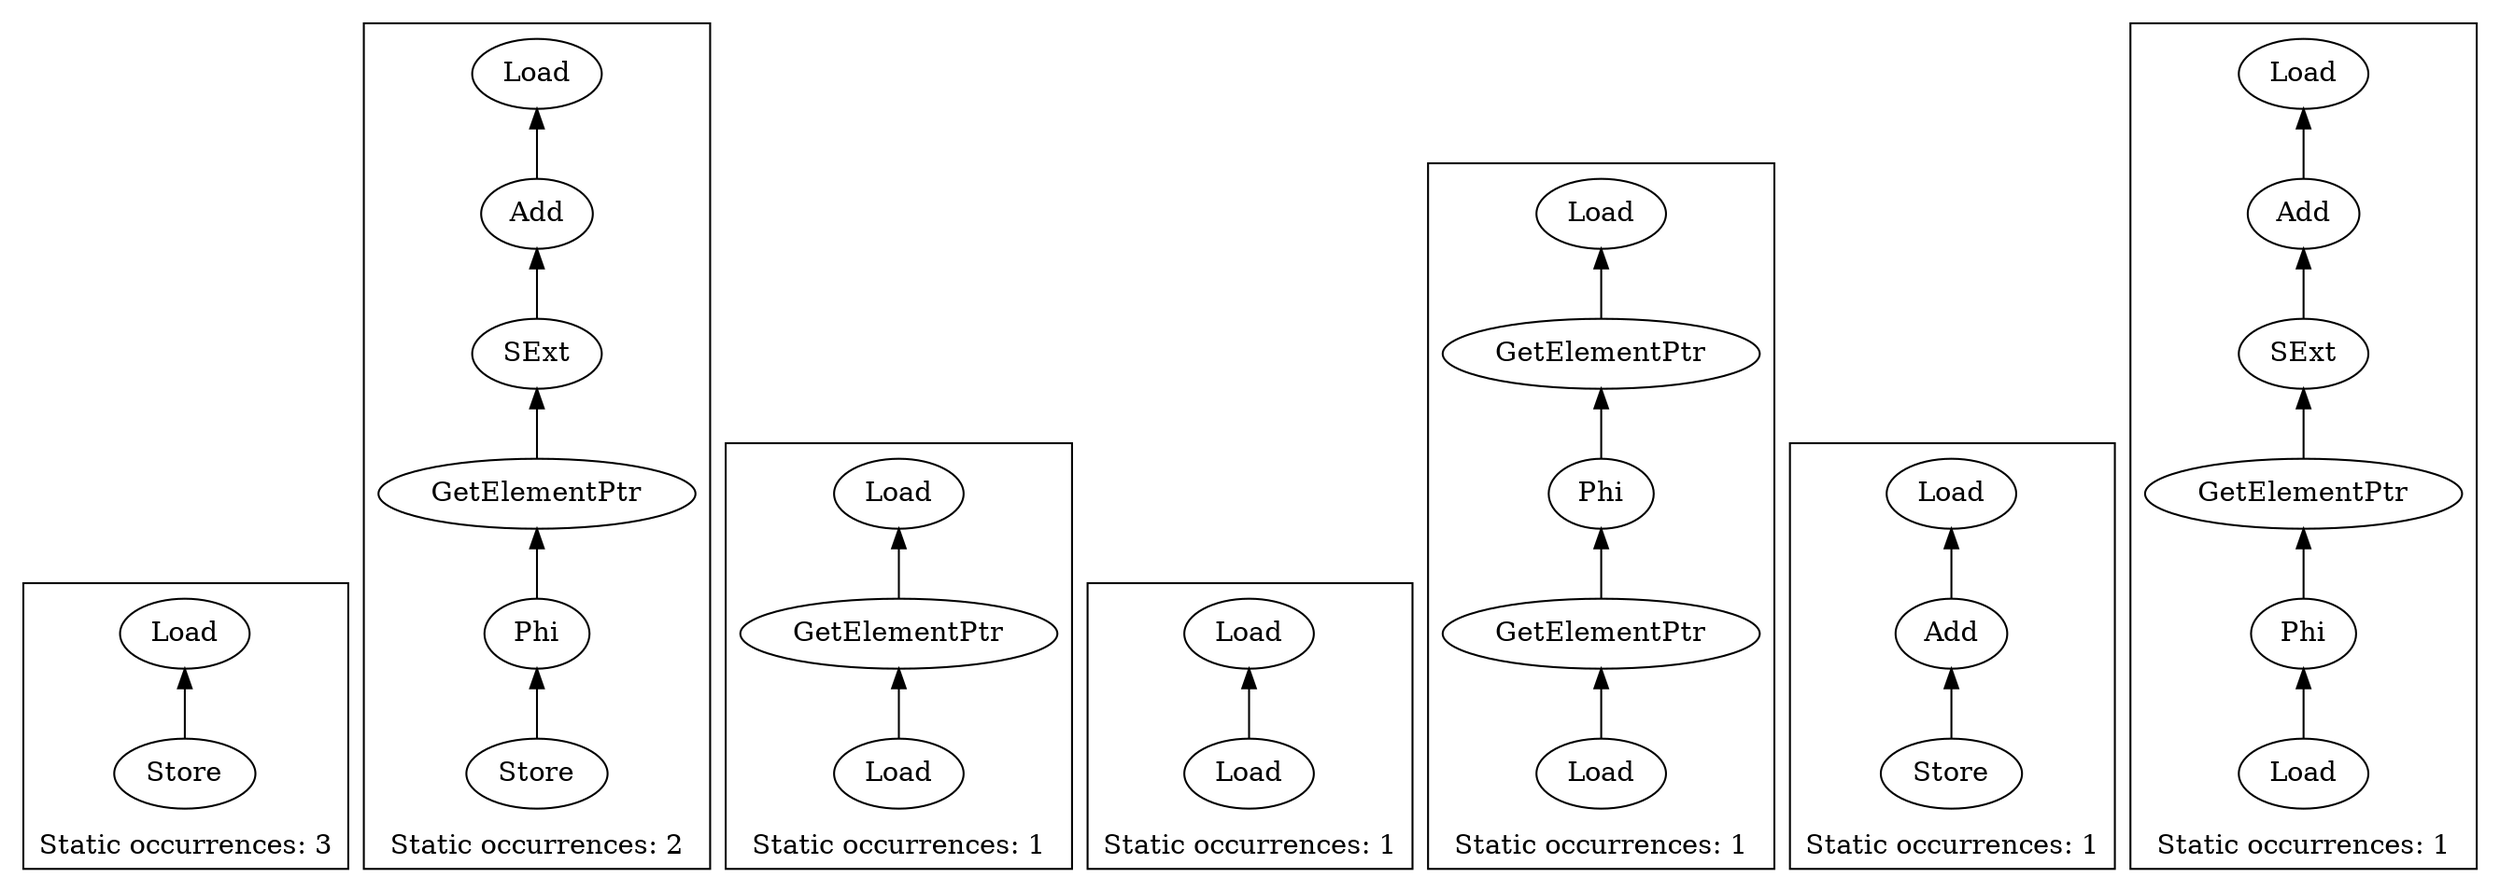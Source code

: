 strict digraph {
rankdir=BT
subgraph {
"0_4" [label="Store"]
"0_4" -> { "0_3" }
"0_3" [label="Load"]
cluster=true
label=<Static occurrences: 3>
}
subgraph {
"1_177" [label="Phi"]
"1_177" -> { "1_168" }
"1_195" [label="Store"]
"1_195" -> { "1_177" }
"1_168" [label="GetElementPtr"]
"1_168" -> { "1_166" }
"1_166" [label="SExt"]
"1_166" -> { "1_164" }
"1_164" [label="Add"]
"1_164" -> { "1_162" }
"1_162" [label="Load"]
cluster=true
label=<Static occurrences: 2>
}
subgraph {
"2_22" [label="GetElementPtr"]
"2_22" -> { "2_16" }
"2_16" [label="Load"]
"2_24" [label="Load"]
"2_24" -> { "2_22" }
cluster=true
label=<Static occurrences: 1>
}
subgraph {
"3_18" [label="Load"]
"3_18" -> { "3_16" }
"3_16" [label="Load"]
cluster=true
label=<Static occurrences: 1>
}
subgraph {
"4_37" [label="Load"]
"4_37" -> { "4_35" }
"4_22" [label="GetElementPtr"]
"4_22" -> { "4_16" }
"4_16" [label="Load"]
"4_35" [label="GetElementPtr"]
"4_35" -> { "4_28" }
"4_28" [label="Phi"]
"4_28" -> { "4_22" }
cluster=true
label=<Static occurrences: 1>
}
subgraph {
"5_139" [label="Add"]
"5_139" -> { "5_138" }
"5_138" [label="Load"]
"5_140" [label="Store"]
"5_140" -> { "5_139" }
cluster=true
label=<Static occurrences: 1>
}
subgraph {
"6_177" [label="Phi"]
"6_177" -> { "6_168" }
"6_191" [label="Load"]
"6_191" -> { "6_177" }
"6_168" [label="GetElementPtr"]
"6_168" -> { "6_166" }
"6_166" [label="SExt"]
"6_166" -> { "6_164" }
"6_164" [label="Add"]
"6_164" -> { "6_162" }
"6_162" [label="Load"]
cluster=true
label=<Static occurrences: 1>
}
}
